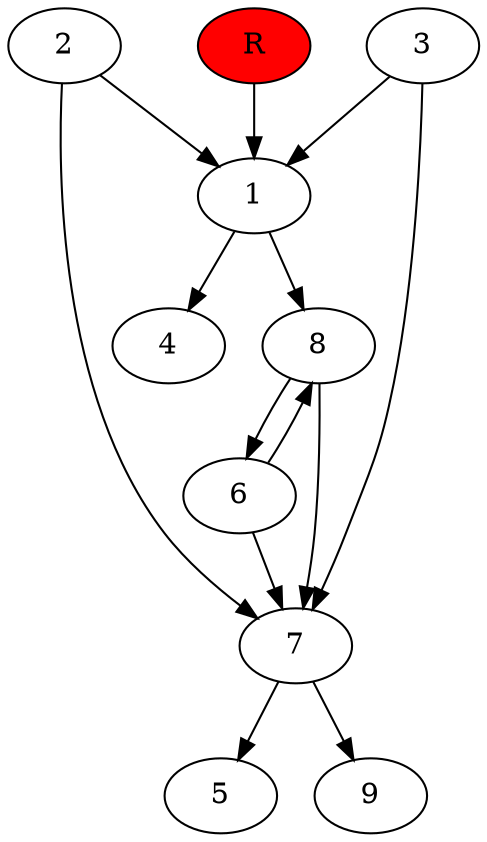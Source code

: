 digraph prb14508 {
	1
	2
	3
	4
	5
	6
	7
	8
	R [fillcolor="#ff0000" style=filled]
	1 -> 4
	1 -> 8
	2 -> 1
	2 -> 7
	3 -> 1
	3 -> 7
	6 -> 7
	6 -> 8
	7 -> 5
	7 -> 9
	8 -> 6
	8 -> 7
	R -> 1
}
